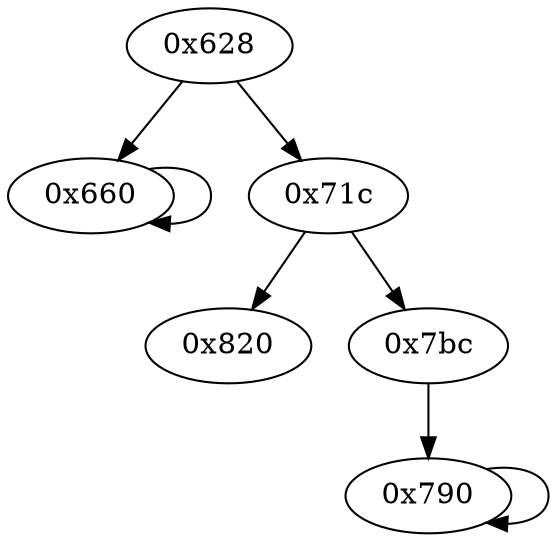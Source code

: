 digraph "" {
	graph ["edge"="{}",
		file="/Users/mark/Documents//论文//第二篇论文//2018-08-24交论文后的备份/2019/CFG/basic-algorithms/stringtoASCII/1576_recovered.dot",
		"graph"="{u'file': u'/Users/mark/Documents//\u8bba\u6587//\u7b2c\u4e8c\u7bc7\u8bba\u6587//2018-08-24\u4ea4\u8bba\u6587\u540e\u7684\u5907\u4efd/\
2019/CFG/basic-algorithms/stringtoASCII/1576_recovered.dot'}",
		"node"="{u'opcode': u''}"
	];
	"0x660"	 [opcode="[u'ldr', u'cmp', u'mov', u'mov']"];
	"0x660" -> "0x660" [key=0];
"0x820" [opcode="[u'mov', u'bl', u'ldr', u'b']"];
"0x790" [opcode="[u'ldr', u'cmp', u'ldr', u'mov', u'b']"];
"0x790" -> "0x790" [key=0];
"0x7bc" [opcode="[u'ldr', u'add', u'str', u'ldr', u'b']"];
"0x7bc" -> "0x790" [key=0];
"0x71c" [opcode="[u'ldr', u'str', u'ldr', u'b']"];
"0x71c" -> "0x820" [key=0];
"0x71c" -> "0x7bc" [key=0];
"0x628" [opcode="[u'push', u'add', u'sub', u'mov', u'add', u'ldr', u'str', u'ldr', u'ldr', u'ldr', u'add', u'ldr', u'add', u'b']"];
"0x628" -> "0x660" [key=0];
"0x628" -> "0x71c" [key=0];
}
